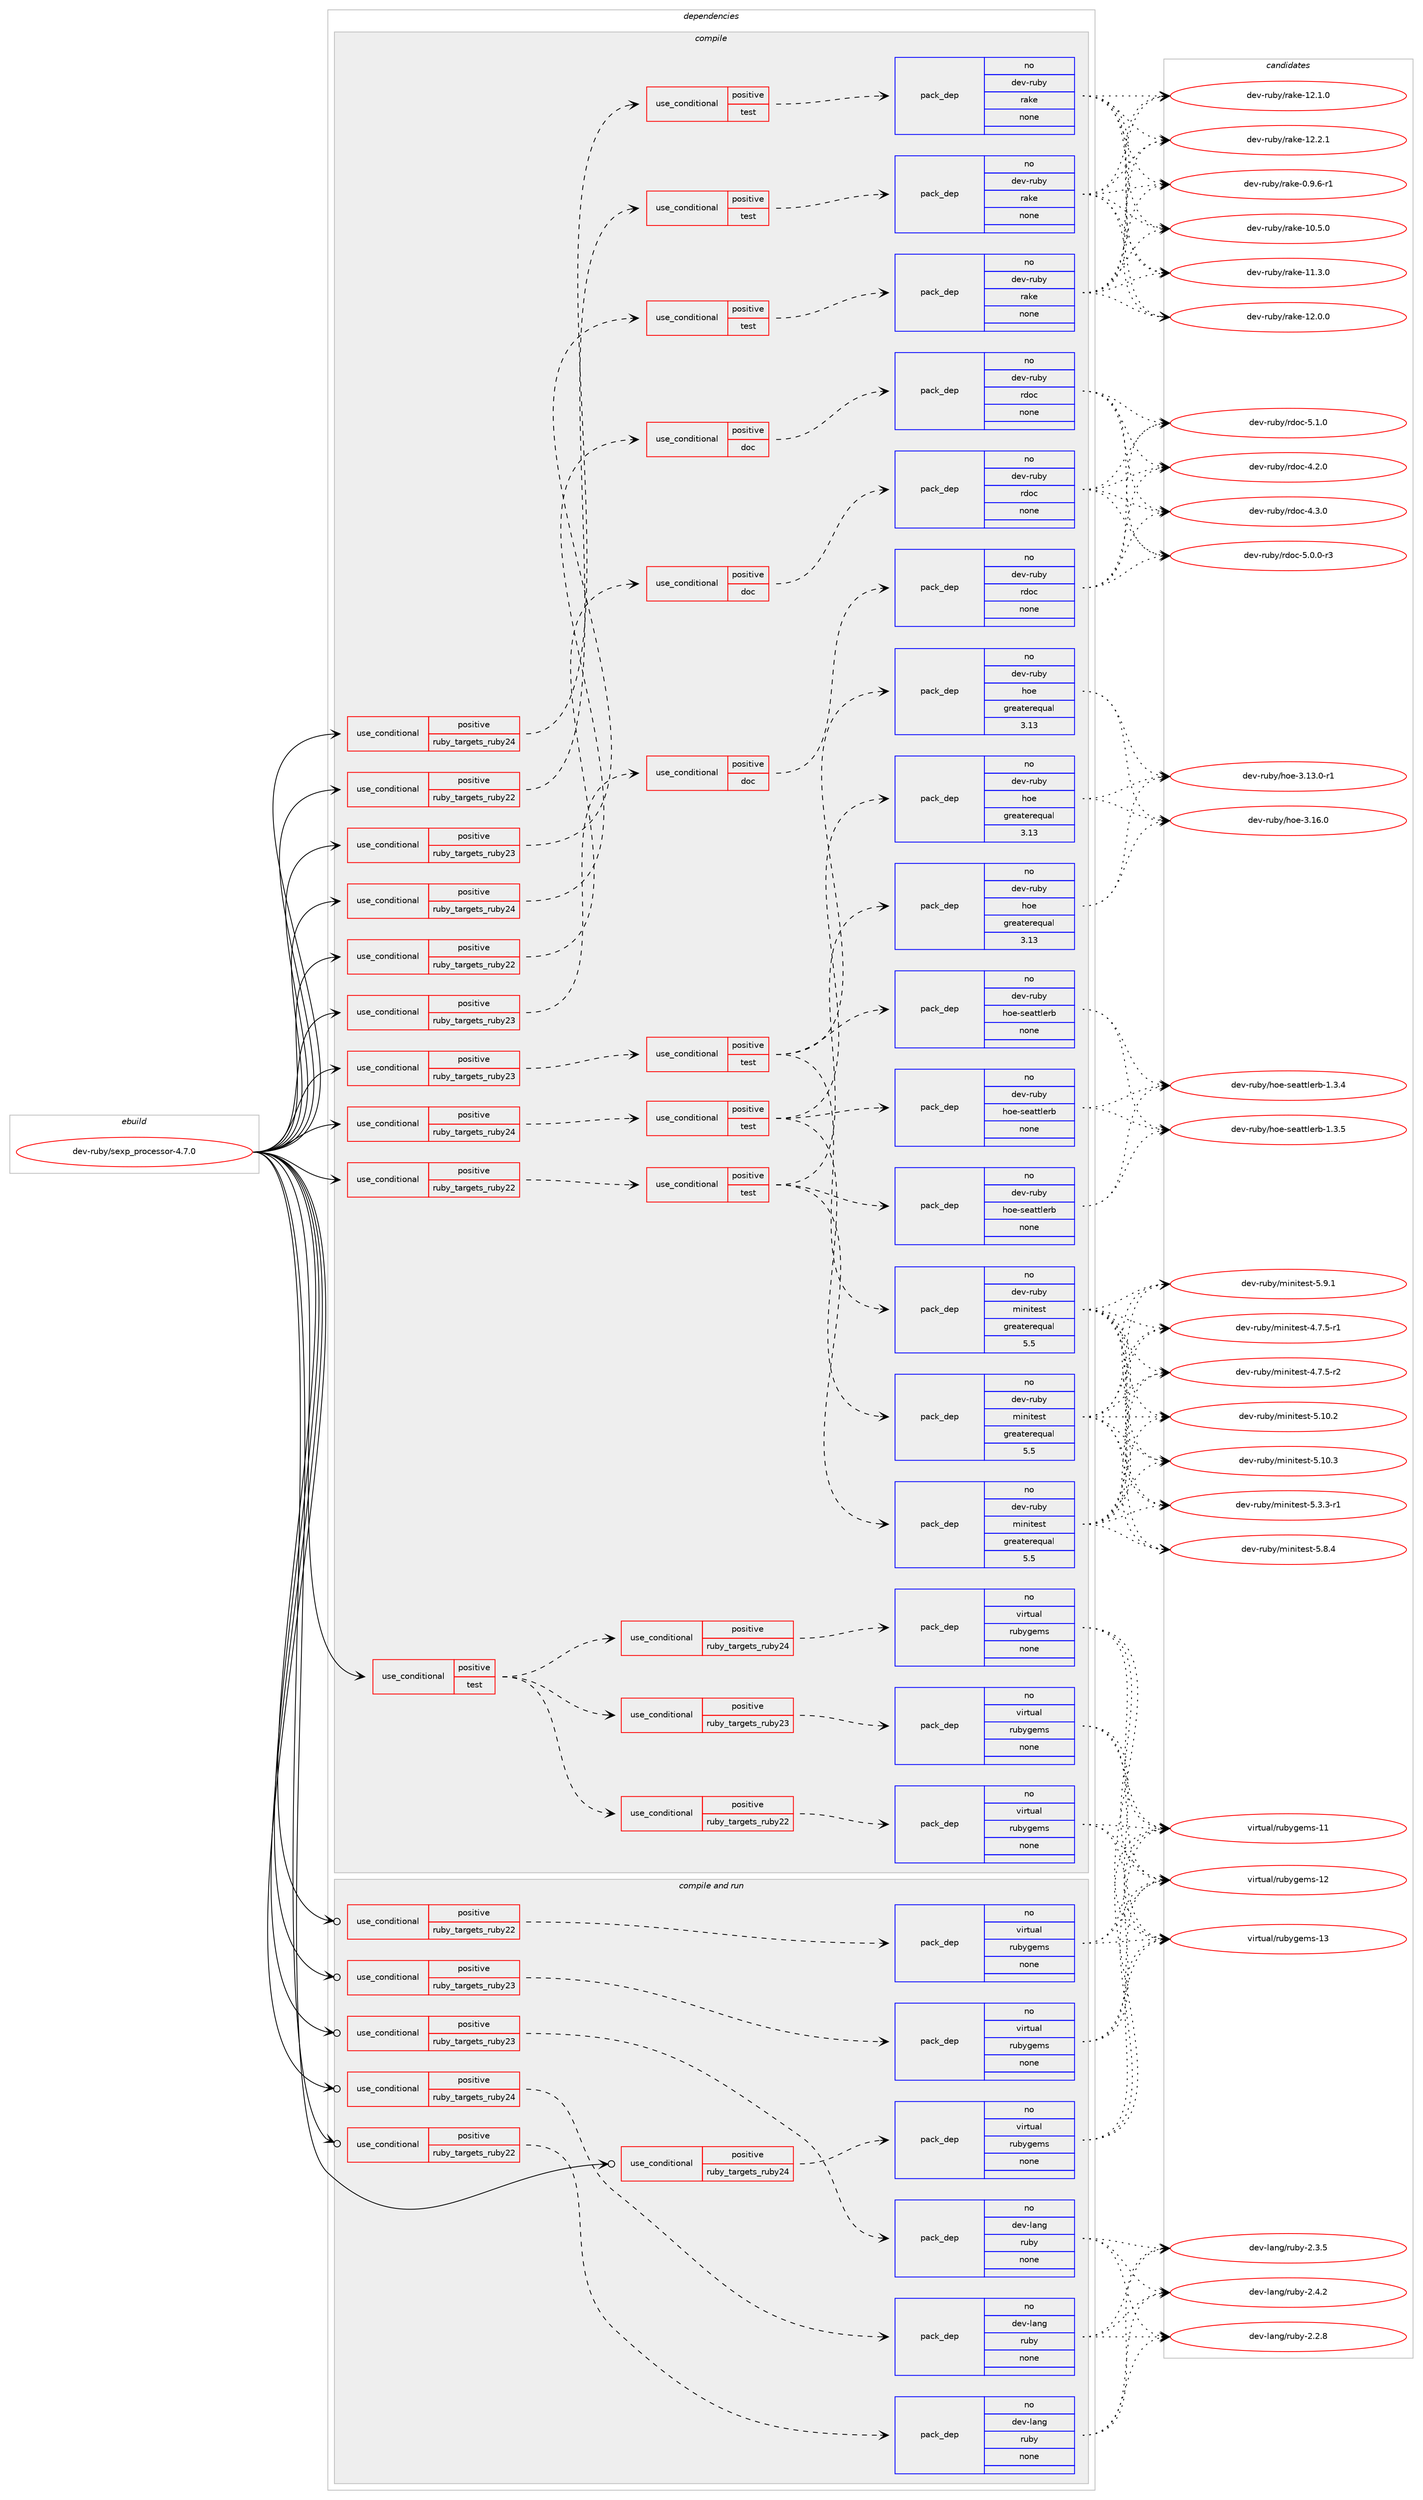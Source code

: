digraph prolog {

# *************
# Graph options
# *************

newrank=true;
concentrate=true;
compound=true;
graph [rankdir=LR,fontname=Helvetica,fontsize=10,ranksep=1.5];#, ranksep=2.5, nodesep=0.2];
edge  [arrowhead=vee];
node  [fontname=Helvetica,fontsize=10];

# **********
# The ebuild
# **********

subgraph cluster_leftcol {
color=gray;
rank=same;
label=<<i>ebuild</i>>;
id [label="dev-ruby/sexp_processor-4.7.0", color=red, width=4, href="../dev-ruby/sexp_processor-4.7.0.svg"];
}

# ****************
# The dependencies
# ****************

subgraph cluster_midcol {
color=gray;
label=<<i>dependencies</i>>;
subgraph cluster_compile {
fillcolor="#eeeeee";
style=filled;
label=<<i>compile</i>>;
subgraph cond73015 {
dependency270864 [label=<<TABLE BORDER="0" CELLBORDER="1" CELLSPACING="0" CELLPADDING="4"><TR><TD ROWSPAN="3" CELLPADDING="10">use_conditional</TD></TR><TR><TD>positive</TD></TR><TR><TD>ruby_targets_ruby22</TD></TR></TABLE>>, shape=none, color=red];
subgraph cond73016 {
dependency270865 [label=<<TABLE BORDER="0" CELLBORDER="1" CELLSPACING="0" CELLPADDING="4"><TR><TD ROWSPAN="3" CELLPADDING="10">use_conditional</TD></TR><TR><TD>positive</TD></TR><TR><TD>doc</TD></TR></TABLE>>, shape=none, color=red];
subgraph pack193733 {
dependency270866 [label=<<TABLE BORDER="0" CELLBORDER="1" CELLSPACING="0" CELLPADDING="4" WIDTH="220"><TR><TD ROWSPAN="6" CELLPADDING="30">pack_dep</TD></TR><TR><TD WIDTH="110">no</TD></TR><TR><TD>dev-ruby</TD></TR><TR><TD>rdoc</TD></TR><TR><TD>none</TD></TR><TR><TD></TD></TR></TABLE>>, shape=none, color=blue];
}
dependency270865:e -> dependency270866:w [weight=20,style="dashed",arrowhead="vee"];
}
dependency270864:e -> dependency270865:w [weight=20,style="dashed",arrowhead="vee"];
}
id:e -> dependency270864:w [weight=20,style="solid",arrowhead="vee"];
subgraph cond73017 {
dependency270867 [label=<<TABLE BORDER="0" CELLBORDER="1" CELLSPACING="0" CELLPADDING="4"><TR><TD ROWSPAN="3" CELLPADDING="10">use_conditional</TD></TR><TR><TD>positive</TD></TR><TR><TD>ruby_targets_ruby22</TD></TR></TABLE>>, shape=none, color=red];
subgraph cond73018 {
dependency270868 [label=<<TABLE BORDER="0" CELLBORDER="1" CELLSPACING="0" CELLPADDING="4"><TR><TD ROWSPAN="3" CELLPADDING="10">use_conditional</TD></TR><TR><TD>positive</TD></TR><TR><TD>test</TD></TR></TABLE>>, shape=none, color=red];
subgraph pack193734 {
dependency270869 [label=<<TABLE BORDER="0" CELLBORDER="1" CELLSPACING="0" CELLPADDING="4" WIDTH="220"><TR><TD ROWSPAN="6" CELLPADDING="30">pack_dep</TD></TR><TR><TD WIDTH="110">no</TD></TR><TR><TD>dev-ruby</TD></TR><TR><TD>hoe</TD></TR><TR><TD>greaterequal</TD></TR><TR><TD>3.13</TD></TR></TABLE>>, shape=none, color=blue];
}
dependency270868:e -> dependency270869:w [weight=20,style="dashed",arrowhead="vee"];
subgraph pack193735 {
dependency270870 [label=<<TABLE BORDER="0" CELLBORDER="1" CELLSPACING="0" CELLPADDING="4" WIDTH="220"><TR><TD ROWSPAN="6" CELLPADDING="30">pack_dep</TD></TR><TR><TD WIDTH="110">no</TD></TR><TR><TD>dev-ruby</TD></TR><TR><TD>hoe-seattlerb</TD></TR><TR><TD>none</TD></TR><TR><TD></TD></TR></TABLE>>, shape=none, color=blue];
}
dependency270868:e -> dependency270870:w [weight=20,style="dashed",arrowhead="vee"];
subgraph pack193736 {
dependency270871 [label=<<TABLE BORDER="0" CELLBORDER="1" CELLSPACING="0" CELLPADDING="4" WIDTH="220"><TR><TD ROWSPAN="6" CELLPADDING="30">pack_dep</TD></TR><TR><TD WIDTH="110">no</TD></TR><TR><TD>dev-ruby</TD></TR><TR><TD>minitest</TD></TR><TR><TD>greaterequal</TD></TR><TR><TD>5.5</TD></TR></TABLE>>, shape=none, color=blue];
}
dependency270868:e -> dependency270871:w [weight=20,style="dashed",arrowhead="vee"];
}
dependency270867:e -> dependency270868:w [weight=20,style="dashed",arrowhead="vee"];
}
id:e -> dependency270867:w [weight=20,style="solid",arrowhead="vee"];
subgraph cond73019 {
dependency270872 [label=<<TABLE BORDER="0" CELLBORDER="1" CELLSPACING="0" CELLPADDING="4"><TR><TD ROWSPAN="3" CELLPADDING="10">use_conditional</TD></TR><TR><TD>positive</TD></TR><TR><TD>ruby_targets_ruby22</TD></TR></TABLE>>, shape=none, color=red];
subgraph cond73020 {
dependency270873 [label=<<TABLE BORDER="0" CELLBORDER="1" CELLSPACING="0" CELLPADDING="4"><TR><TD ROWSPAN="3" CELLPADDING="10">use_conditional</TD></TR><TR><TD>positive</TD></TR><TR><TD>test</TD></TR></TABLE>>, shape=none, color=red];
subgraph pack193737 {
dependency270874 [label=<<TABLE BORDER="0" CELLBORDER="1" CELLSPACING="0" CELLPADDING="4" WIDTH="220"><TR><TD ROWSPAN="6" CELLPADDING="30">pack_dep</TD></TR><TR><TD WIDTH="110">no</TD></TR><TR><TD>dev-ruby</TD></TR><TR><TD>rake</TD></TR><TR><TD>none</TD></TR><TR><TD></TD></TR></TABLE>>, shape=none, color=blue];
}
dependency270873:e -> dependency270874:w [weight=20,style="dashed",arrowhead="vee"];
}
dependency270872:e -> dependency270873:w [weight=20,style="dashed",arrowhead="vee"];
}
id:e -> dependency270872:w [weight=20,style="solid",arrowhead="vee"];
subgraph cond73021 {
dependency270875 [label=<<TABLE BORDER="0" CELLBORDER="1" CELLSPACING="0" CELLPADDING="4"><TR><TD ROWSPAN="3" CELLPADDING="10">use_conditional</TD></TR><TR><TD>positive</TD></TR><TR><TD>ruby_targets_ruby23</TD></TR></TABLE>>, shape=none, color=red];
subgraph cond73022 {
dependency270876 [label=<<TABLE BORDER="0" CELLBORDER="1" CELLSPACING="0" CELLPADDING="4"><TR><TD ROWSPAN="3" CELLPADDING="10">use_conditional</TD></TR><TR><TD>positive</TD></TR><TR><TD>doc</TD></TR></TABLE>>, shape=none, color=red];
subgraph pack193738 {
dependency270877 [label=<<TABLE BORDER="0" CELLBORDER="1" CELLSPACING="0" CELLPADDING="4" WIDTH="220"><TR><TD ROWSPAN="6" CELLPADDING="30">pack_dep</TD></TR><TR><TD WIDTH="110">no</TD></TR><TR><TD>dev-ruby</TD></TR><TR><TD>rdoc</TD></TR><TR><TD>none</TD></TR><TR><TD></TD></TR></TABLE>>, shape=none, color=blue];
}
dependency270876:e -> dependency270877:w [weight=20,style="dashed",arrowhead="vee"];
}
dependency270875:e -> dependency270876:w [weight=20,style="dashed",arrowhead="vee"];
}
id:e -> dependency270875:w [weight=20,style="solid",arrowhead="vee"];
subgraph cond73023 {
dependency270878 [label=<<TABLE BORDER="0" CELLBORDER="1" CELLSPACING="0" CELLPADDING="4"><TR><TD ROWSPAN="3" CELLPADDING="10">use_conditional</TD></TR><TR><TD>positive</TD></TR><TR><TD>ruby_targets_ruby23</TD></TR></TABLE>>, shape=none, color=red];
subgraph cond73024 {
dependency270879 [label=<<TABLE BORDER="0" CELLBORDER="1" CELLSPACING="0" CELLPADDING="4"><TR><TD ROWSPAN="3" CELLPADDING="10">use_conditional</TD></TR><TR><TD>positive</TD></TR><TR><TD>test</TD></TR></TABLE>>, shape=none, color=red];
subgraph pack193739 {
dependency270880 [label=<<TABLE BORDER="0" CELLBORDER="1" CELLSPACING="0" CELLPADDING="4" WIDTH="220"><TR><TD ROWSPAN="6" CELLPADDING="30">pack_dep</TD></TR><TR><TD WIDTH="110">no</TD></TR><TR><TD>dev-ruby</TD></TR><TR><TD>hoe</TD></TR><TR><TD>greaterequal</TD></TR><TR><TD>3.13</TD></TR></TABLE>>, shape=none, color=blue];
}
dependency270879:e -> dependency270880:w [weight=20,style="dashed",arrowhead="vee"];
subgraph pack193740 {
dependency270881 [label=<<TABLE BORDER="0" CELLBORDER="1" CELLSPACING="0" CELLPADDING="4" WIDTH="220"><TR><TD ROWSPAN="6" CELLPADDING="30">pack_dep</TD></TR><TR><TD WIDTH="110">no</TD></TR><TR><TD>dev-ruby</TD></TR><TR><TD>hoe-seattlerb</TD></TR><TR><TD>none</TD></TR><TR><TD></TD></TR></TABLE>>, shape=none, color=blue];
}
dependency270879:e -> dependency270881:w [weight=20,style="dashed",arrowhead="vee"];
subgraph pack193741 {
dependency270882 [label=<<TABLE BORDER="0" CELLBORDER="1" CELLSPACING="0" CELLPADDING="4" WIDTH="220"><TR><TD ROWSPAN="6" CELLPADDING="30">pack_dep</TD></TR><TR><TD WIDTH="110">no</TD></TR><TR><TD>dev-ruby</TD></TR><TR><TD>minitest</TD></TR><TR><TD>greaterequal</TD></TR><TR><TD>5.5</TD></TR></TABLE>>, shape=none, color=blue];
}
dependency270879:e -> dependency270882:w [weight=20,style="dashed",arrowhead="vee"];
}
dependency270878:e -> dependency270879:w [weight=20,style="dashed",arrowhead="vee"];
}
id:e -> dependency270878:w [weight=20,style="solid",arrowhead="vee"];
subgraph cond73025 {
dependency270883 [label=<<TABLE BORDER="0" CELLBORDER="1" CELLSPACING="0" CELLPADDING="4"><TR><TD ROWSPAN="3" CELLPADDING="10">use_conditional</TD></TR><TR><TD>positive</TD></TR><TR><TD>ruby_targets_ruby23</TD></TR></TABLE>>, shape=none, color=red];
subgraph cond73026 {
dependency270884 [label=<<TABLE BORDER="0" CELLBORDER="1" CELLSPACING="0" CELLPADDING="4"><TR><TD ROWSPAN="3" CELLPADDING="10">use_conditional</TD></TR><TR><TD>positive</TD></TR><TR><TD>test</TD></TR></TABLE>>, shape=none, color=red];
subgraph pack193742 {
dependency270885 [label=<<TABLE BORDER="0" CELLBORDER="1" CELLSPACING="0" CELLPADDING="4" WIDTH="220"><TR><TD ROWSPAN="6" CELLPADDING="30">pack_dep</TD></TR><TR><TD WIDTH="110">no</TD></TR><TR><TD>dev-ruby</TD></TR><TR><TD>rake</TD></TR><TR><TD>none</TD></TR><TR><TD></TD></TR></TABLE>>, shape=none, color=blue];
}
dependency270884:e -> dependency270885:w [weight=20,style="dashed",arrowhead="vee"];
}
dependency270883:e -> dependency270884:w [weight=20,style="dashed",arrowhead="vee"];
}
id:e -> dependency270883:w [weight=20,style="solid",arrowhead="vee"];
subgraph cond73027 {
dependency270886 [label=<<TABLE BORDER="0" CELLBORDER="1" CELLSPACING="0" CELLPADDING="4"><TR><TD ROWSPAN="3" CELLPADDING="10">use_conditional</TD></TR><TR><TD>positive</TD></TR><TR><TD>ruby_targets_ruby24</TD></TR></TABLE>>, shape=none, color=red];
subgraph cond73028 {
dependency270887 [label=<<TABLE BORDER="0" CELLBORDER="1" CELLSPACING="0" CELLPADDING="4"><TR><TD ROWSPAN="3" CELLPADDING="10">use_conditional</TD></TR><TR><TD>positive</TD></TR><TR><TD>doc</TD></TR></TABLE>>, shape=none, color=red];
subgraph pack193743 {
dependency270888 [label=<<TABLE BORDER="0" CELLBORDER="1" CELLSPACING="0" CELLPADDING="4" WIDTH="220"><TR><TD ROWSPAN="6" CELLPADDING="30">pack_dep</TD></TR><TR><TD WIDTH="110">no</TD></TR><TR><TD>dev-ruby</TD></TR><TR><TD>rdoc</TD></TR><TR><TD>none</TD></TR><TR><TD></TD></TR></TABLE>>, shape=none, color=blue];
}
dependency270887:e -> dependency270888:w [weight=20,style="dashed",arrowhead="vee"];
}
dependency270886:e -> dependency270887:w [weight=20,style="dashed",arrowhead="vee"];
}
id:e -> dependency270886:w [weight=20,style="solid",arrowhead="vee"];
subgraph cond73029 {
dependency270889 [label=<<TABLE BORDER="0" CELLBORDER="1" CELLSPACING="0" CELLPADDING="4"><TR><TD ROWSPAN="3" CELLPADDING="10">use_conditional</TD></TR><TR><TD>positive</TD></TR><TR><TD>ruby_targets_ruby24</TD></TR></TABLE>>, shape=none, color=red];
subgraph cond73030 {
dependency270890 [label=<<TABLE BORDER="0" CELLBORDER="1" CELLSPACING="0" CELLPADDING="4"><TR><TD ROWSPAN="3" CELLPADDING="10">use_conditional</TD></TR><TR><TD>positive</TD></TR><TR><TD>test</TD></TR></TABLE>>, shape=none, color=red];
subgraph pack193744 {
dependency270891 [label=<<TABLE BORDER="0" CELLBORDER="1" CELLSPACING="0" CELLPADDING="4" WIDTH="220"><TR><TD ROWSPAN="6" CELLPADDING="30">pack_dep</TD></TR><TR><TD WIDTH="110">no</TD></TR><TR><TD>dev-ruby</TD></TR><TR><TD>hoe</TD></TR><TR><TD>greaterequal</TD></TR><TR><TD>3.13</TD></TR></TABLE>>, shape=none, color=blue];
}
dependency270890:e -> dependency270891:w [weight=20,style="dashed",arrowhead="vee"];
subgraph pack193745 {
dependency270892 [label=<<TABLE BORDER="0" CELLBORDER="1" CELLSPACING="0" CELLPADDING="4" WIDTH="220"><TR><TD ROWSPAN="6" CELLPADDING="30">pack_dep</TD></TR><TR><TD WIDTH="110">no</TD></TR><TR><TD>dev-ruby</TD></TR><TR><TD>hoe-seattlerb</TD></TR><TR><TD>none</TD></TR><TR><TD></TD></TR></TABLE>>, shape=none, color=blue];
}
dependency270890:e -> dependency270892:w [weight=20,style="dashed",arrowhead="vee"];
subgraph pack193746 {
dependency270893 [label=<<TABLE BORDER="0" CELLBORDER="1" CELLSPACING="0" CELLPADDING="4" WIDTH="220"><TR><TD ROWSPAN="6" CELLPADDING="30">pack_dep</TD></TR><TR><TD WIDTH="110">no</TD></TR><TR><TD>dev-ruby</TD></TR><TR><TD>minitest</TD></TR><TR><TD>greaterequal</TD></TR><TR><TD>5.5</TD></TR></TABLE>>, shape=none, color=blue];
}
dependency270890:e -> dependency270893:w [weight=20,style="dashed",arrowhead="vee"];
}
dependency270889:e -> dependency270890:w [weight=20,style="dashed",arrowhead="vee"];
}
id:e -> dependency270889:w [weight=20,style="solid",arrowhead="vee"];
subgraph cond73031 {
dependency270894 [label=<<TABLE BORDER="0" CELLBORDER="1" CELLSPACING="0" CELLPADDING="4"><TR><TD ROWSPAN="3" CELLPADDING="10">use_conditional</TD></TR><TR><TD>positive</TD></TR><TR><TD>ruby_targets_ruby24</TD></TR></TABLE>>, shape=none, color=red];
subgraph cond73032 {
dependency270895 [label=<<TABLE BORDER="0" CELLBORDER="1" CELLSPACING="0" CELLPADDING="4"><TR><TD ROWSPAN="3" CELLPADDING="10">use_conditional</TD></TR><TR><TD>positive</TD></TR><TR><TD>test</TD></TR></TABLE>>, shape=none, color=red];
subgraph pack193747 {
dependency270896 [label=<<TABLE BORDER="0" CELLBORDER="1" CELLSPACING="0" CELLPADDING="4" WIDTH="220"><TR><TD ROWSPAN="6" CELLPADDING="30">pack_dep</TD></TR><TR><TD WIDTH="110">no</TD></TR><TR><TD>dev-ruby</TD></TR><TR><TD>rake</TD></TR><TR><TD>none</TD></TR><TR><TD></TD></TR></TABLE>>, shape=none, color=blue];
}
dependency270895:e -> dependency270896:w [weight=20,style="dashed",arrowhead="vee"];
}
dependency270894:e -> dependency270895:w [weight=20,style="dashed",arrowhead="vee"];
}
id:e -> dependency270894:w [weight=20,style="solid",arrowhead="vee"];
subgraph cond73033 {
dependency270897 [label=<<TABLE BORDER="0" CELLBORDER="1" CELLSPACING="0" CELLPADDING="4"><TR><TD ROWSPAN="3" CELLPADDING="10">use_conditional</TD></TR><TR><TD>positive</TD></TR><TR><TD>test</TD></TR></TABLE>>, shape=none, color=red];
subgraph cond73034 {
dependency270898 [label=<<TABLE BORDER="0" CELLBORDER="1" CELLSPACING="0" CELLPADDING="4"><TR><TD ROWSPAN="3" CELLPADDING="10">use_conditional</TD></TR><TR><TD>positive</TD></TR><TR><TD>ruby_targets_ruby22</TD></TR></TABLE>>, shape=none, color=red];
subgraph pack193748 {
dependency270899 [label=<<TABLE BORDER="0" CELLBORDER="1" CELLSPACING="0" CELLPADDING="4" WIDTH="220"><TR><TD ROWSPAN="6" CELLPADDING="30">pack_dep</TD></TR><TR><TD WIDTH="110">no</TD></TR><TR><TD>virtual</TD></TR><TR><TD>rubygems</TD></TR><TR><TD>none</TD></TR><TR><TD></TD></TR></TABLE>>, shape=none, color=blue];
}
dependency270898:e -> dependency270899:w [weight=20,style="dashed",arrowhead="vee"];
}
dependency270897:e -> dependency270898:w [weight=20,style="dashed",arrowhead="vee"];
subgraph cond73035 {
dependency270900 [label=<<TABLE BORDER="0" CELLBORDER="1" CELLSPACING="0" CELLPADDING="4"><TR><TD ROWSPAN="3" CELLPADDING="10">use_conditional</TD></TR><TR><TD>positive</TD></TR><TR><TD>ruby_targets_ruby23</TD></TR></TABLE>>, shape=none, color=red];
subgraph pack193749 {
dependency270901 [label=<<TABLE BORDER="0" CELLBORDER="1" CELLSPACING="0" CELLPADDING="4" WIDTH="220"><TR><TD ROWSPAN="6" CELLPADDING="30">pack_dep</TD></TR><TR><TD WIDTH="110">no</TD></TR><TR><TD>virtual</TD></TR><TR><TD>rubygems</TD></TR><TR><TD>none</TD></TR><TR><TD></TD></TR></TABLE>>, shape=none, color=blue];
}
dependency270900:e -> dependency270901:w [weight=20,style="dashed",arrowhead="vee"];
}
dependency270897:e -> dependency270900:w [weight=20,style="dashed",arrowhead="vee"];
subgraph cond73036 {
dependency270902 [label=<<TABLE BORDER="0" CELLBORDER="1" CELLSPACING="0" CELLPADDING="4"><TR><TD ROWSPAN="3" CELLPADDING="10">use_conditional</TD></TR><TR><TD>positive</TD></TR><TR><TD>ruby_targets_ruby24</TD></TR></TABLE>>, shape=none, color=red];
subgraph pack193750 {
dependency270903 [label=<<TABLE BORDER="0" CELLBORDER="1" CELLSPACING="0" CELLPADDING="4" WIDTH="220"><TR><TD ROWSPAN="6" CELLPADDING="30">pack_dep</TD></TR><TR><TD WIDTH="110">no</TD></TR><TR><TD>virtual</TD></TR><TR><TD>rubygems</TD></TR><TR><TD>none</TD></TR><TR><TD></TD></TR></TABLE>>, shape=none, color=blue];
}
dependency270902:e -> dependency270903:w [weight=20,style="dashed",arrowhead="vee"];
}
dependency270897:e -> dependency270902:w [weight=20,style="dashed",arrowhead="vee"];
}
id:e -> dependency270897:w [weight=20,style="solid",arrowhead="vee"];
}
subgraph cluster_compileandrun {
fillcolor="#eeeeee";
style=filled;
label=<<i>compile and run</i>>;
subgraph cond73037 {
dependency270904 [label=<<TABLE BORDER="0" CELLBORDER="1" CELLSPACING="0" CELLPADDING="4"><TR><TD ROWSPAN="3" CELLPADDING="10">use_conditional</TD></TR><TR><TD>positive</TD></TR><TR><TD>ruby_targets_ruby22</TD></TR></TABLE>>, shape=none, color=red];
subgraph pack193751 {
dependency270905 [label=<<TABLE BORDER="0" CELLBORDER="1" CELLSPACING="0" CELLPADDING="4" WIDTH="220"><TR><TD ROWSPAN="6" CELLPADDING="30">pack_dep</TD></TR><TR><TD WIDTH="110">no</TD></TR><TR><TD>dev-lang</TD></TR><TR><TD>ruby</TD></TR><TR><TD>none</TD></TR><TR><TD></TD></TR></TABLE>>, shape=none, color=blue];
}
dependency270904:e -> dependency270905:w [weight=20,style="dashed",arrowhead="vee"];
}
id:e -> dependency270904:w [weight=20,style="solid",arrowhead="odotvee"];
subgraph cond73038 {
dependency270906 [label=<<TABLE BORDER="0" CELLBORDER="1" CELLSPACING="0" CELLPADDING="4"><TR><TD ROWSPAN="3" CELLPADDING="10">use_conditional</TD></TR><TR><TD>positive</TD></TR><TR><TD>ruby_targets_ruby22</TD></TR></TABLE>>, shape=none, color=red];
subgraph pack193752 {
dependency270907 [label=<<TABLE BORDER="0" CELLBORDER="1" CELLSPACING="0" CELLPADDING="4" WIDTH="220"><TR><TD ROWSPAN="6" CELLPADDING="30">pack_dep</TD></TR><TR><TD WIDTH="110">no</TD></TR><TR><TD>virtual</TD></TR><TR><TD>rubygems</TD></TR><TR><TD>none</TD></TR><TR><TD></TD></TR></TABLE>>, shape=none, color=blue];
}
dependency270906:e -> dependency270907:w [weight=20,style="dashed",arrowhead="vee"];
}
id:e -> dependency270906:w [weight=20,style="solid",arrowhead="odotvee"];
subgraph cond73039 {
dependency270908 [label=<<TABLE BORDER="0" CELLBORDER="1" CELLSPACING="0" CELLPADDING="4"><TR><TD ROWSPAN="3" CELLPADDING="10">use_conditional</TD></TR><TR><TD>positive</TD></TR><TR><TD>ruby_targets_ruby23</TD></TR></TABLE>>, shape=none, color=red];
subgraph pack193753 {
dependency270909 [label=<<TABLE BORDER="0" CELLBORDER="1" CELLSPACING="0" CELLPADDING="4" WIDTH="220"><TR><TD ROWSPAN="6" CELLPADDING="30">pack_dep</TD></TR><TR><TD WIDTH="110">no</TD></TR><TR><TD>dev-lang</TD></TR><TR><TD>ruby</TD></TR><TR><TD>none</TD></TR><TR><TD></TD></TR></TABLE>>, shape=none, color=blue];
}
dependency270908:e -> dependency270909:w [weight=20,style="dashed",arrowhead="vee"];
}
id:e -> dependency270908:w [weight=20,style="solid",arrowhead="odotvee"];
subgraph cond73040 {
dependency270910 [label=<<TABLE BORDER="0" CELLBORDER="1" CELLSPACING="0" CELLPADDING="4"><TR><TD ROWSPAN="3" CELLPADDING="10">use_conditional</TD></TR><TR><TD>positive</TD></TR><TR><TD>ruby_targets_ruby23</TD></TR></TABLE>>, shape=none, color=red];
subgraph pack193754 {
dependency270911 [label=<<TABLE BORDER="0" CELLBORDER="1" CELLSPACING="0" CELLPADDING="4" WIDTH="220"><TR><TD ROWSPAN="6" CELLPADDING="30">pack_dep</TD></TR><TR><TD WIDTH="110">no</TD></TR><TR><TD>virtual</TD></TR><TR><TD>rubygems</TD></TR><TR><TD>none</TD></TR><TR><TD></TD></TR></TABLE>>, shape=none, color=blue];
}
dependency270910:e -> dependency270911:w [weight=20,style="dashed",arrowhead="vee"];
}
id:e -> dependency270910:w [weight=20,style="solid",arrowhead="odotvee"];
subgraph cond73041 {
dependency270912 [label=<<TABLE BORDER="0" CELLBORDER="1" CELLSPACING="0" CELLPADDING="4"><TR><TD ROWSPAN="3" CELLPADDING="10">use_conditional</TD></TR><TR><TD>positive</TD></TR><TR><TD>ruby_targets_ruby24</TD></TR></TABLE>>, shape=none, color=red];
subgraph pack193755 {
dependency270913 [label=<<TABLE BORDER="0" CELLBORDER="1" CELLSPACING="0" CELLPADDING="4" WIDTH="220"><TR><TD ROWSPAN="6" CELLPADDING="30">pack_dep</TD></TR><TR><TD WIDTH="110">no</TD></TR><TR><TD>dev-lang</TD></TR><TR><TD>ruby</TD></TR><TR><TD>none</TD></TR><TR><TD></TD></TR></TABLE>>, shape=none, color=blue];
}
dependency270912:e -> dependency270913:w [weight=20,style="dashed",arrowhead="vee"];
}
id:e -> dependency270912:w [weight=20,style="solid",arrowhead="odotvee"];
subgraph cond73042 {
dependency270914 [label=<<TABLE BORDER="0" CELLBORDER="1" CELLSPACING="0" CELLPADDING="4"><TR><TD ROWSPAN="3" CELLPADDING="10">use_conditional</TD></TR><TR><TD>positive</TD></TR><TR><TD>ruby_targets_ruby24</TD></TR></TABLE>>, shape=none, color=red];
subgraph pack193756 {
dependency270915 [label=<<TABLE BORDER="0" CELLBORDER="1" CELLSPACING="0" CELLPADDING="4" WIDTH="220"><TR><TD ROWSPAN="6" CELLPADDING="30">pack_dep</TD></TR><TR><TD WIDTH="110">no</TD></TR><TR><TD>virtual</TD></TR><TR><TD>rubygems</TD></TR><TR><TD>none</TD></TR><TR><TD></TD></TR></TABLE>>, shape=none, color=blue];
}
dependency270914:e -> dependency270915:w [weight=20,style="dashed",arrowhead="vee"];
}
id:e -> dependency270914:w [weight=20,style="solid",arrowhead="odotvee"];
}
subgraph cluster_run {
fillcolor="#eeeeee";
style=filled;
label=<<i>run</i>>;
}
}

# **************
# The candidates
# **************

subgraph cluster_choices {
rank=same;
color=gray;
label=<<i>candidates</i>>;

subgraph choice193733 {
color=black;
nodesep=1;
choice10010111845114117981214711410011199455246504648 [label="dev-ruby/rdoc-4.2.0", color=red, width=4,href="../dev-ruby/rdoc-4.2.0.svg"];
choice10010111845114117981214711410011199455246514648 [label="dev-ruby/rdoc-4.3.0", color=red, width=4,href="../dev-ruby/rdoc-4.3.0.svg"];
choice100101118451141179812147114100111994553464846484511451 [label="dev-ruby/rdoc-5.0.0-r3", color=red, width=4,href="../dev-ruby/rdoc-5.0.0-r3.svg"];
choice10010111845114117981214711410011199455346494648 [label="dev-ruby/rdoc-5.1.0", color=red, width=4,href="../dev-ruby/rdoc-5.1.0.svg"];
dependency270866:e -> choice10010111845114117981214711410011199455246504648:w [style=dotted,weight="100"];
dependency270866:e -> choice10010111845114117981214711410011199455246514648:w [style=dotted,weight="100"];
dependency270866:e -> choice100101118451141179812147114100111994553464846484511451:w [style=dotted,weight="100"];
dependency270866:e -> choice10010111845114117981214711410011199455346494648:w [style=dotted,weight="100"];
}
subgraph choice193734 {
color=black;
nodesep=1;
choice100101118451141179812147104111101455146495146484511449 [label="dev-ruby/hoe-3.13.0-r1", color=red, width=4,href="../dev-ruby/hoe-3.13.0-r1.svg"];
choice10010111845114117981214710411110145514649544648 [label="dev-ruby/hoe-3.16.0", color=red, width=4,href="../dev-ruby/hoe-3.16.0.svg"];
dependency270869:e -> choice100101118451141179812147104111101455146495146484511449:w [style=dotted,weight="100"];
dependency270869:e -> choice10010111845114117981214710411110145514649544648:w [style=dotted,weight="100"];
}
subgraph choice193735 {
color=black;
nodesep=1;
choice100101118451141179812147104111101451151019711611610810111498454946514652 [label="dev-ruby/hoe-seattlerb-1.3.4", color=red, width=4,href="../dev-ruby/hoe-seattlerb-1.3.4.svg"];
choice100101118451141179812147104111101451151019711611610810111498454946514653 [label="dev-ruby/hoe-seattlerb-1.3.5", color=red, width=4,href="../dev-ruby/hoe-seattlerb-1.3.5.svg"];
dependency270870:e -> choice100101118451141179812147104111101451151019711611610810111498454946514652:w [style=dotted,weight="100"];
dependency270870:e -> choice100101118451141179812147104111101451151019711611610810111498454946514653:w [style=dotted,weight="100"];
}
subgraph choice193736 {
color=black;
nodesep=1;
choice1001011184511411798121471091051101051161011151164552465546534511449 [label="dev-ruby/minitest-4.7.5-r1", color=red, width=4,href="../dev-ruby/minitest-4.7.5-r1.svg"];
choice1001011184511411798121471091051101051161011151164552465546534511450 [label="dev-ruby/minitest-4.7.5-r2", color=red, width=4,href="../dev-ruby/minitest-4.7.5-r2.svg"];
choice10010111845114117981214710910511010511610111511645534649484650 [label="dev-ruby/minitest-5.10.2", color=red, width=4,href="../dev-ruby/minitest-5.10.2.svg"];
choice10010111845114117981214710910511010511610111511645534649484651 [label="dev-ruby/minitest-5.10.3", color=red, width=4,href="../dev-ruby/minitest-5.10.3.svg"];
choice1001011184511411798121471091051101051161011151164553465146514511449 [label="dev-ruby/minitest-5.3.3-r1", color=red, width=4,href="../dev-ruby/minitest-5.3.3-r1.svg"];
choice100101118451141179812147109105110105116101115116455346564652 [label="dev-ruby/minitest-5.8.4", color=red, width=4,href="../dev-ruby/minitest-5.8.4.svg"];
choice100101118451141179812147109105110105116101115116455346574649 [label="dev-ruby/minitest-5.9.1", color=red, width=4,href="../dev-ruby/minitest-5.9.1.svg"];
dependency270871:e -> choice1001011184511411798121471091051101051161011151164552465546534511449:w [style=dotted,weight="100"];
dependency270871:e -> choice1001011184511411798121471091051101051161011151164552465546534511450:w [style=dotted,weight="100"];
dependency270871:e -> choice10010111845114117981214710910511010511610111511645534649484650:w [style=dotted,weight="100"];
dependency270871:e -> choice10010111845114117981214710910511010511610111511645534649484651:w [style=dotted,weight="100"];
dependency270871:e -> choice1001011184511411798121471091051101051161011151164553465146514511449:w [style=dotted,weight="100"];
dependency270871:e -> choice100101118451141179812147109105110105116101115116455346564652:w [style=dotted,weight="100"];
dependency270871:e -> choice100101118451141179812147109105110105116101115116455346574649:w [style=dotted,weight="100"];
}
subgraph choice193737 {
color=black;
nodesep=1;
choice100101118451141179812147114971071014548465746544511449 [label="dev-ruby/rake-0.9.6-r1", color=red, width=4,href="../dev-ruby/rake-0.9.6-r1.svg"];
choice1001011184511411798121471149710710145494846534648 [label="dev-ruby/rake-10.5.0", color=red, width=4,href="../dev-ruby/rake-10.5.0.svg"];
choice1001011184511411798121471149710710145494946514648 [label="dev-ruby/rake-11.3.0", color=red, width=4,href="../dev-ruby/rake-11.3.0.svg"];
choice1001011184511411798121471149710710145495046484648 [label="dev-ruby/rake-12.0.0", color=red, width=4,href="../dev-ruby/rake-12.0.0.svg"];
choice1001011184511411798121471149710710145495046494648 [label="dev-ruby/rake-12.1.0", color=red, width=4,href="../dev-ruby/rake-12.1.0.svg"];
choice1001011184511411798121471149710710145495046504649 [label="dev-ruby/rake-12.2.1", color=red, width=4,href="../dev-ruby/rake-12.2.1.svg"];
dependency270874:e -> choice100101118451141179812147114971071014548465746544511449:w [style=dotted,weight="100"];
dependency270874:e -> choice1001011184511411798121471149710710145494846534648:w [style=dotted,weight="100"];
dependency270874:e -> choice1001011184511411798121471149710710145494946514648:w [style=dotted,weight="100"];
dependency270874:e -> choice1001011184511411798121471149710710145495046484648:w [style=dotted,weight="100"];
dependency270874:e -> choice1001011184511411798121471149710710145495046494648:w [style=dotted,weight="100"];
dependency270874:e -> choice1001011184511411798121471149710710145495046504649:w [style=dotted,weight="100"];
}
subgraph choice193738 {
color=black;
nodesep=1;
choice10010111845114117981214711410011199455246504648 [label="dev-ruby/rdoc-4.2.0", color=red, width=4,href="../dev-ruby/rdoc-4.2.0.svg"];
choice10010111845114117981214711410011199455246514648 [label="dev-ruby/rdoc-4.3.0", color=red, width=4,href="../dev-ruby/rdoc-4.3.0.svg"];
choice100101118451141179812147114100111994553464846484511451 [label="dev-ruby/rdoc-5.0.0-r3", color=red, width=4,href="../dev-ruby/rdoc-5.0.0-r3.svg"];
choice10010111845114117981214711410011199455346494648 [label="dev-ruby/rdoc-5.1.0", color=red, width=4,href="../dev-ruby/rdoc-5.1.0.svg"];
dependency270877:e -> choice10010111845114117981214711410011199455246504648:w [style=dotted,weight="100"];
dependency270877:e -> choice10010111845114117981214711410011199455246514648:w [style=dotted,weight="100"];
dependency270877:e -> choice100101118451141179812147114100111994553464846484511451:w [style=dotted,weight="100"];
dependency270877:e -> choice10010111845114117981214711410011199455346494648:w [style=dotted,weight="100"];
}
subgraph choice193739 {
color=black;
nodesep=1;
choice100101118451141179812147104111101455146495146484511449 [label="dev-ruby/hoe-3.13.0-r1", color=red, width=4,href="../dev-ruby/hoe-3.13.0-r1.svg"];
choice10010111845114117981214710411110145514649544648 [label="dev-ruby/hoe-3.16.0", color=red, width=4,href="../dev-ruby/hoe-3.16.0.svg"];
dependency270880:e -> choice100101118451141179812147104111101455146495146484511449:w [style=dotted,weight="100"];
dependency270880:e -> choice10010111845114117981214710411110145514649544648:w [style=dotted,weight="100"];
}
subgraph choice193740 {
color=black;
nodesep=1;
choice100101118451141179812147104111101451151019711611610810111498454946514652 [label="dev-ruby/hoe-seattlerb-1.3.4", color=red, width=4,href="../dev-ruby/hoe-seattlerb-1.3.4.svg"];
choice100101118451141179812147104111101451151019711611610810111498454946514653 [label="dev-ruby/hoe-seattlerb-1.3.5", color=red, width=4,href="../dev-ruby/hoe-seattlerb-1.3.5.svg"];
dependency270881:e -> choice100101118451141179812147104111101451151019711611610810111498454946514652:w [style=dotted,weight="100"];
dependency270881:e -> choice100101118451141179812147104111101451151019711611610810111498454946514653:w [style=dotted,weight="100"];
}
subgraph choice193741 {
color=black;
nodesep=1;
choice1001011184511411798121471091051101051161011151164552465546534511449 [label="dev-ruby/minitest-4.7.5-r1", color=red, width=4,href="../dev-ruby/minitest-4.7.5-r1.svg"];
choice1001011184511411798121471091051101051161011151164552465546534511450 [label="dev-ruby/minitest-4.7.5-r2", color=red, width=4,href="../dev-ruby/minitest-4.7.5-r2.svg"];
choice10010111845114117981214710910511010511610111511645534649484650 [label="dev-ruby/minitest-5.10.2", color=red, width=4,href="../dev-ruby/minitest-5.10.2.svg"];
choice10010111845114117981214710910511010511610111511645534649484651 [label="dev-ruby/minitest-5.10.3", color=red, width=4,href="../dev-ruby/minitest-5.10.3.svg"];
choice1001011184511411798121471091051101051161011151164553465146514511449 [label="dev-ruby/minitest-5.3.3-r1", color=red, width=4,href="../dev-ruby/minitest-5.3.3-r1.svg"];
choice100101118451141179812147109105110105116101115116455346564652 [label="dev-ruby/minitest-5.8.4", color=red, width=4,href="../dev-ruby/minitest-5.8.4.svg"];
choice100101118451141179812147109105110105116101115116455346574649 [label="dev-ruby/minitest-5.9.1", color=red, width=4,href="../dev-ruby/minitest-5.9.1.svg"];
dependency270882:e -> choice1001011184511411798121471091051101051161011151164552465546534511449:w [style=dotted,weight="100"];
dependency270882:e -> choice1001011184511411798121471091051101051161011151164552465546534511450:w [style=dotted,weight="100"];
dependency270882:e -> choice10010111845114117981214710910511010511610111511645534649484650:w [style=dotted,weight="100"];
dependency270882:e -> choice10010111845114117981214710910511010511610111511645534649484651:w [style=dotted,weight="100"];
dependency270882:e -> choice1001011184511411798121471091051101051161011151164553465146514511449:w [style=dotted,weight="100"];
dependency270882:e -> choice100101118451141179812147109105110105116101115116455346564652:w [style=dotted,weight="100"];
dependency270882:e -> choice100101118451141179812147109105110105116101115116455346574649:w [style=dotted,weight="100"];
}
subgraph choice193742 {
color=black;
nodesep=1;
choice100101118451141179812147114971071014548465746544511449 [label="dev-ruby/rake-0.9.6-r1", color=red, width=4,href="../dev-ruby/rake-0.9.6-r1.svg"];
choice1001011184511411798121471149710710145494846534648 [label="dev-ruby/rake-10.5.0", color=red, width=4,href="../dev-ruby/rake-10.5.0.svg"];
choice1001011184511411798121471149710710145494946514648 [label="dev-ruby/rake-11.3.0", color=red, width=4,href="../dev-ruby/rake-11.3.0.svg"];
choice1001011184511411798121471149710710145495046484648 [label="dev-ruby/rake-12.0.0", color=red, width=4,href="../dev-ruby/rake-12.0.0.svg"];
choice1001011184511411798121471149710710145495046494648 [label="dev-ruby/rake-12.1.0", color=red, width=4,href="../dev-ruby/rake-12.1.0.svg"];
choice1001011184511411798121471149710710145495046504649 [label="dev-ruby/rake-12.2.1", color=red, width=4,href="../dev-ruby/rake-12.2.1.svg"];
dependency270885:e -> choice100101118451141179812147114971071014548465746544511449:w [style=dotted,weight="100"];
dependency270885:e -> choice1001011184511411798121471149710710145494846534648:w [style=dotted,weight="100"];
dependency270885:e -> choice1001011184511411798121471149710710145494946514648:w [style=dotted,weight="100"];
dependency270885:e -> choice1001011184511411798121471149710710145495046484648:w [style=dotted,weight="100"];
dependency270885:e -> choice1001011184511411798121471149710710145495046494648:w [style=dotted,weight="100"];
dependency270885:e -> choice1001011184511411798121471149710710145495046504649:w [style=dotted,weight="100"];
}
subgraph choice193743 {
color=black;
nodesep=1;
choice10010111845114117981214711410011199455246504648 [label="dev-ruby/rdoc-4.2.0", color=red, width=4,href="../dev-ruby/rdoc-4.2.0.svg"];
choice10010111845114117981214711410011199455246514648 [label="dev-ruby/rdoc-4.3.0", color=red, width=4,href="../dev-ruby/rdoc-4.3.0.svg"];
choice100101118451141179812147114100111994553464846484511451 [label="dev-ruby/rdoc-5.0.0-r3", color=red, width=4,href="../dev-ruby/rdoc-5.0.0-r3.svg"];
choice10010111845114117981214711410011199455346494648 [label="dev-ruby/rdoc-5.1.0", color=red, width=4,href="../dev-ruby/rdoc-5.1.0.svg"];
dependency270888:e -> choice10010111845114117981214711410011199455246504648:w [style=dotted,weight="100"];
dependency270888:e -> choice10010111845114117981214711410011199455246514648:w [style=dotted,weight="100"];
dependency270888:e -> choice100101118451141179812147114100111994553464846484511451:w [style=dotted,weight="100"];
dependency270888:e -> choice10010111845114117981214711410011199455346494648:w [style=dotted,weight="100"];
}
subgraph choice193744 {
color=black;
nodesep=1;
choice100101118451141179812147104111101455146495146484511449 [label="dev-ruby/hoe-3.13.0-r1", color=red, width=4,href="../dev-ruby/hoe-3.13.0-r1.svg"];
choice10010111845114117981214710411110145514649544648 [label="dev-ruby/hoe-3.16.0", color=red, width=4,href="../dev-ruby/hoe-3.16.0.svg"];
dependency270891:e -> choice100101118451141179812147104111101455146495146484511449:w [style=dotted,weight="100"];
dependency270891:e -> choice10010111845114117981214710411110145514649544648:w [style=dotted,weight="100"];
}
subgraph choice193745 {
color=black;
nodesep=1;
choice100101118451141179812147104111101451151019711611610810111498454946514652 [label="dev-ruby/hoe-seattlerb-1.3.4", color=red, width=4,href="../dev-ruby/hoe-seattlerb-1.3.4.svg"];
choice100101118451141179812147104111101451151019711611610810111498454946514653 [label="dev-ruby/hoe-seattlerb-1.3.5", color=red, width=4,href="../dev-ruby/hoe-seattlerb-1.3.5.svg"];
dependency270892:e -> choice100101118451141179812147104111101451151019711611610810111498454946514652:w [style=dotted,weight="100"];
dependency270892:e -> choice100101118451141179812147104111101451151019711611610810111498454946514653:w [style=dotted,weight="100"];
}
subgraph choice193746 {
color=black;
nodesep=1;
choice1001011184511411798121471091051101051161011151164552465546534511449 [label="dev-ruby/minitest-4.7.5-r1", color=red, width=4,href="../dev-ruby/minitest-4.7.5-r1.svg"];
choice1001011184511411798121471091051101051161011151164552465546534511450 [label="dev-ruby/minitest-4.7.5-r2", color=red, width=4,href="../dev-ruby/minitest-4.7.5-r2.svg"];
choice10010111845114117981214710910511010511610111511645534649484650 [label="dev-ruby/minitest-5.10.2", color=red, width=4,href="../dev-ruby/minitest-5.10.2.svg"];
choice10010111845114117981214710910511010511610111511645534649484651 [label="dev-ruby/minitest-5.10.3", color=red, width=4,href="../dev-ruby/minitest-5.10.3.svg"];
choice1001011184511411798121471091051101051161011151164553465146514511449 [label="dev-ruby/minitest-5.3.3-r1", color=red, width=4,href="../dev-ruby/minitest-5.3.3-r1.svg"];
choice100101118451141179812147109105110105116101115116455346564652 [label="dev-ruby/minitest-5.8.4", color=red, width=4,href="../dev-ruby/minitest-5.8.4.svg"];
choice100101118451141179812147109105110105116101115116455346574649 [label="dev-ruby/minitest-5.9.1", color=red, width=4,href="../dev-ruby/minitest-5.9.1.svg"];
dependency270893:e -> choice1001011184511411798121471091051101051161011151164552465546534511449:w [style=dotted,weight="100"];
dependency270893:e -> choice1001011184511411798121471091051101051161011151164552465546534511450:w [style=dotted,weight="100"];
dependency270893:e -> choice10010111845114117981214710910511010511610111511645534649484650:w [style=dotted,weight="100"];
dependency270893:e -> choice10010111845114117981214710910511010511610111511645534649484651:w [style=dotted,weight="100"];
dependency270893:e -> choice1001011184511411798121471091051101051161011151164553465146514511449:w [style=dotted,weight="100"];
dependency270893:e -> choice100101118451141179812147109105110105116101115116455346564652:w [style=dotted,weight="100"];
dependency270893:e -> choice100101118451141179812147109105110105116101115116455346574649:w [style=dotted,weight="100"];
}
subgraph choice193747 {
color=black;
nodesep=1;
choice100101118451141179812147114971071014548465746544511449 [label="dev-ruby/rake-0.9.6-r1", color=red, width=4,href="../dev-ruby/rake-0.9.6-r1.svg"];
choice1001011184511411798121471149710710145494846534648 [label="dev-ruby/rake-10.5.0", color=red, width=4,href="../dev-ruby/rake-10.5.0.svg"];
choice1001011184511411798121471149710710145494946514648 [label="dev-ruby/rake-11.3.0", color=red, width=4,href="../dev-ruby/rake-11.3.0.svg"];
choice1001011184511411798121471149710710145495046484648 [label="dev-ruby/rake-12.0.0", color=red, width=4,href="../dev-ruby/rake-12.0.0.svg"];
choice1001011184511411798121471149710710145495046494648 [label="dev-ruby/rake-12.1.0", color=red, width=4,href="../dev-ruby/rake-12.1.0.svg"];
choice1001011184511411798121471149710710145495046504649 [label="dev-ruby/rake-12.2.1", color=red, width=4,href="../dev-ruby/rake-12.2.1.svg"];
dependency270896:e -> choice100101118451141179812147114971071014548465746544511449:w [style=dotted,weight="100"];
dependency270896:e -> choice1001011184511411798121471149710710145494846534648:w [style=dotted,weight="100"];
dependency270896:e -> choice1001011184511411798121471149710710145494946514648:w [style=dotted,weight="100"];
dependency270896:e -> choice1001011184511411798121471149710710145495046484648:w [style=dotted,weight="100"];
dependency270896:e -> choice1001011184511411798121471149710710145495046494648:w [style=dotted,weight="100"];
dependency270896:e -> choice1001011184511411798121471149710710145495046504649:w [style=dotted,weight="100"];
}
subgraph choice193748 {
color=black;
nodesep=1;
choice118105114116117971084711411798121103101109115454949 [label="virtual/rubygems-11", color=red, width=4,href="../virtual/rubygems-11.svg"];
choice118105114116117971084711411798121103101109115454950 [label="virtual/rubygems-12", color=red, width=4,href="../virtual/rubygems-12.svg"];
choice118105114116117971084711411798121103101109115454951 [label="virtual/rubygems-13", color=red, width=4,href="../virtual/rubygems-13.svg"];
dependency270899:e -> choice118105114116117971084711411798121103101109115454949:w [style=dotted,weight="100"];
dependency270899:e -> choice118105114116117971084711411798121103101109115454950:w [style=dotted,weight="100"];
dependency270899:e -> choice118105114116117971084711411798121103101109115454951:w [style=dotted,weight="100"];
}
subgraph choice193749 {
color=black;
nodesep=1;
choice118105114116117971084711411798121103101109115454949 [label="virtual/rubygems-11", color=red, width=4,href="../virtual/rubygems-11.svg"];
choice118105114116117971084711411798121103101109115454950 [label="virtual/rubygems-12", color=red, width=4,href="../virtual/rubygems-12.svg"];
choice118105114116117971084711411798121103101109115454951 [label="virtual/rubygems-13", color=red, width=4,href="../virtual/rubygems-13.svg"];
dependency270901:e -> choice118105114116117971084711411798121103101109115454949:w [style=dotted,weight="100"];
dependency270901:e -> choice118105114116117971084711411798121103101109115454950:w [style=dotted,weight="100"];
dependency270901:e -> choice118105114116117971084711411798121103101109115454951:w [style=dotted,weight="100"];
}
subgraph choice193750 {
color=black;
nodesep=1;
choice118105114116117971084711411798121103101109115454949 [label="virtual/rubygems-11", color=red, width=4,href="../virtual/rubygems-11.svg"];
choice118105114116117971084711411798121103101109115454950 [label="virtual/rubygems-12", color=red, width=4,href="../virtual/rubygems-12.svg"];
choice118105114116117971084711411798121103101109115454951 [label="virtual/rubygems-13", color=red, width=4,href="../virtual/rubygems-13.svg"];
dependency270903:e -> choice118105114116117971084711411798121103101109115454949:w [style=dotted,weight="100"];
dependency270903:e -> choice118105114116117971084711411798121103101109115454950:w [style=dotted,weight="100"];
dependency270903:e -> choice118105114116117971084711411798121103101109115454951:w [style=dotted,weight="100"];
}
subgraph choice193751 {
color=black;
nodesep=1;
choice10010111845108971101034711411798121455046504656 [label="dev-lang/ruby-2.2.8", color=red, width=4,href="../dev-lang/ruby-2.2.8.svg"];
choice10010111845108971101034711411798121455046514653 [label="dev-lang/ruby-2.3.5", color=red, width=4,href="../dev-lang/ruby-2.3.5.svg"];
choice10010111845108971101034711411798121455046524650 [label="dev-lang/ruby-2.4.2", color=red, width=4,href="../dev-lang/ruby-2.4.2.svg"];
dependency270905:e -> choice10010111845108971101034711411798121455046504656:w [style=dotted,weight="100"];
dependency270905:e -> choice10010111845108971101034711411798121455046514653:w [style=dotted,weight="100"];
dependency270905:e -> choice10010111845108971101034711411798121455046524650:w [style=dotted,weight="100"];
}
subgraph choice193752 {
color=black;
nodesep=1;
choice118105114116117971084711411798121103101109115454949 [label="virtual/rubygems-11", color=red, width=4,href="../virtual/rubygems-11.svg"];
choice118105114116117971084711411798121103101109115454950 [label="virtual/rubygems-12", color=red, width=4,href="../virtual/rubygems-12.svg"];
choice118105114116117971084711411798121103101109115454951 [label="virtual/rubygems-13", color=red, width=4,href="../virtual/rubygems-13.svg"];
dependency270907:e -> choice118105114116117971084711411798121103101109115454949:w [style=dotted,weight="100"];
dependency270907:e -> choice118105114116117971084711411798121103101109115454950:w [style=dotted,weight="100"];
dependency270907:e -> choice118105114116117971084711411798121103101109115454951:w [style=dotted,weight="100"];
}
subgraph choice193753 {
color=black;
nodesep=1;
choice10010111845108971101034711411798121455046504656 [label="dev-lang/ruby-2.2.8", color=red, width=4,href="../dev-lang/ruby-2.2.8.svg"];
choice10010111845108971101034711411798121455046514653 [label="dev-lang/ruby-2.3.5", color=red, width=4,href="../dev-lang/ruby-2.3.5.svg"];
choice10010111845108971101034711411798121455046524650 [label="dev-lang/ruby-2.4.2", color=red, width=4,href="../dev-lang/ruby-2.4.2.svg"];
dependency270909:e -> choice10010111845108971101034711411798121455046504656:w [style=dotted,weight="100"];
dependency270909:e -> choice10010111845108971101034711411798121455046514653:w [style=dotted,weight="100"];
dependency270909:e -> choice10010111845108971101034711411798121455046524650:w [style=dotted,weight="100"];
}
subgraph choice193754 {
color=black;
nodesep=1;
choice118105114116117971084711411798121103101109115454949 [label="virtual/rubygems-11", color=red, width=4,href="../virtual/rubygems-11.svg"];
choice118105114116117971084711411798121103101109115454950 [label="virtual/rubygems-12", color=red, width=4,href="../virtual/rubygems-12.svg"];
choice118105114116117971084711411798121103101109115454951 [label="virtual/rubygems-13", color=red, width=4,href="../virtual/rubygems-13.svg"];
dependency270911:e -> choice118105114116117971084711411798121103101109115454949:w [style=dotted,weight="100"];
dependency270911:e -> choice118105114116117971084711411798121103101109115454950:w [style=dotted,weight="100"];
dependency270911:e -> choice118105114116117971084711411798121103101109115454951:w [style=dotted,weight="100"];
}
subgraph choice193755 {
color=black;
nodesep=1;
choice10010111845108971101034711411798121455046504656 [label="dev-lang/ruby-2.2.8", color=red, width=4,href="../dev-lang/ruby-2.2.8.svg"];
choice10010111845108971101034711411798121455046514653 [label="dev-lang/ruby-2.3.5", color=red, width=4,href="../dev-lang/ruby-2.3.5.svg"];
choice10010111845108971101034711411798121455046524650 [label="dev-lang/ruby-2.4.2", color=red, width=4,href="../dev-lang/ruby-2.4.2.svg"];
dependency270913:e -> choice10010111845108971101034711411798121455046504656:w [style=dotted,weight="100"];
dependency270913:e -> choice10010111845108971101034711411798121455046514653:w [style=dotted,weight="100"];
dependency270913:e -> choice10010111845108971101034711411798121455046524650:w [style=dotted,weight="100"];
}
subgraph choice193756 {
color=black;
nodesep=1;
choice118105114116117971084711411798121103101109115454949 [label="virtual/rubygems-11", color=red, width=4,href="../virtual/rubygems-11.svg"];
choice118105114116117971084711411798121103101109115454950 [label="virtual/rubygems-12", color=red, width=4,href="../virtual/rubygems-12.svg"];
choice118105114116117971084711411798121103101109115454951 [label="virtual/rubygems-13", color=red, width=4,href="../virtual/rubygems-13.svg"];
dependency270915:e -> choice118105114116117971084711411798121103101109115454949:w [style=dotted,weight="100"];
dependency270915:e -> choice118105114116117971084711411798121103101109115454950:w [style=dotted,weight="100"];
dependency270915:e -> choice118105114116117971084711411798121103101109115454951:w [style=dotted,weight="100"];
}
}

}
